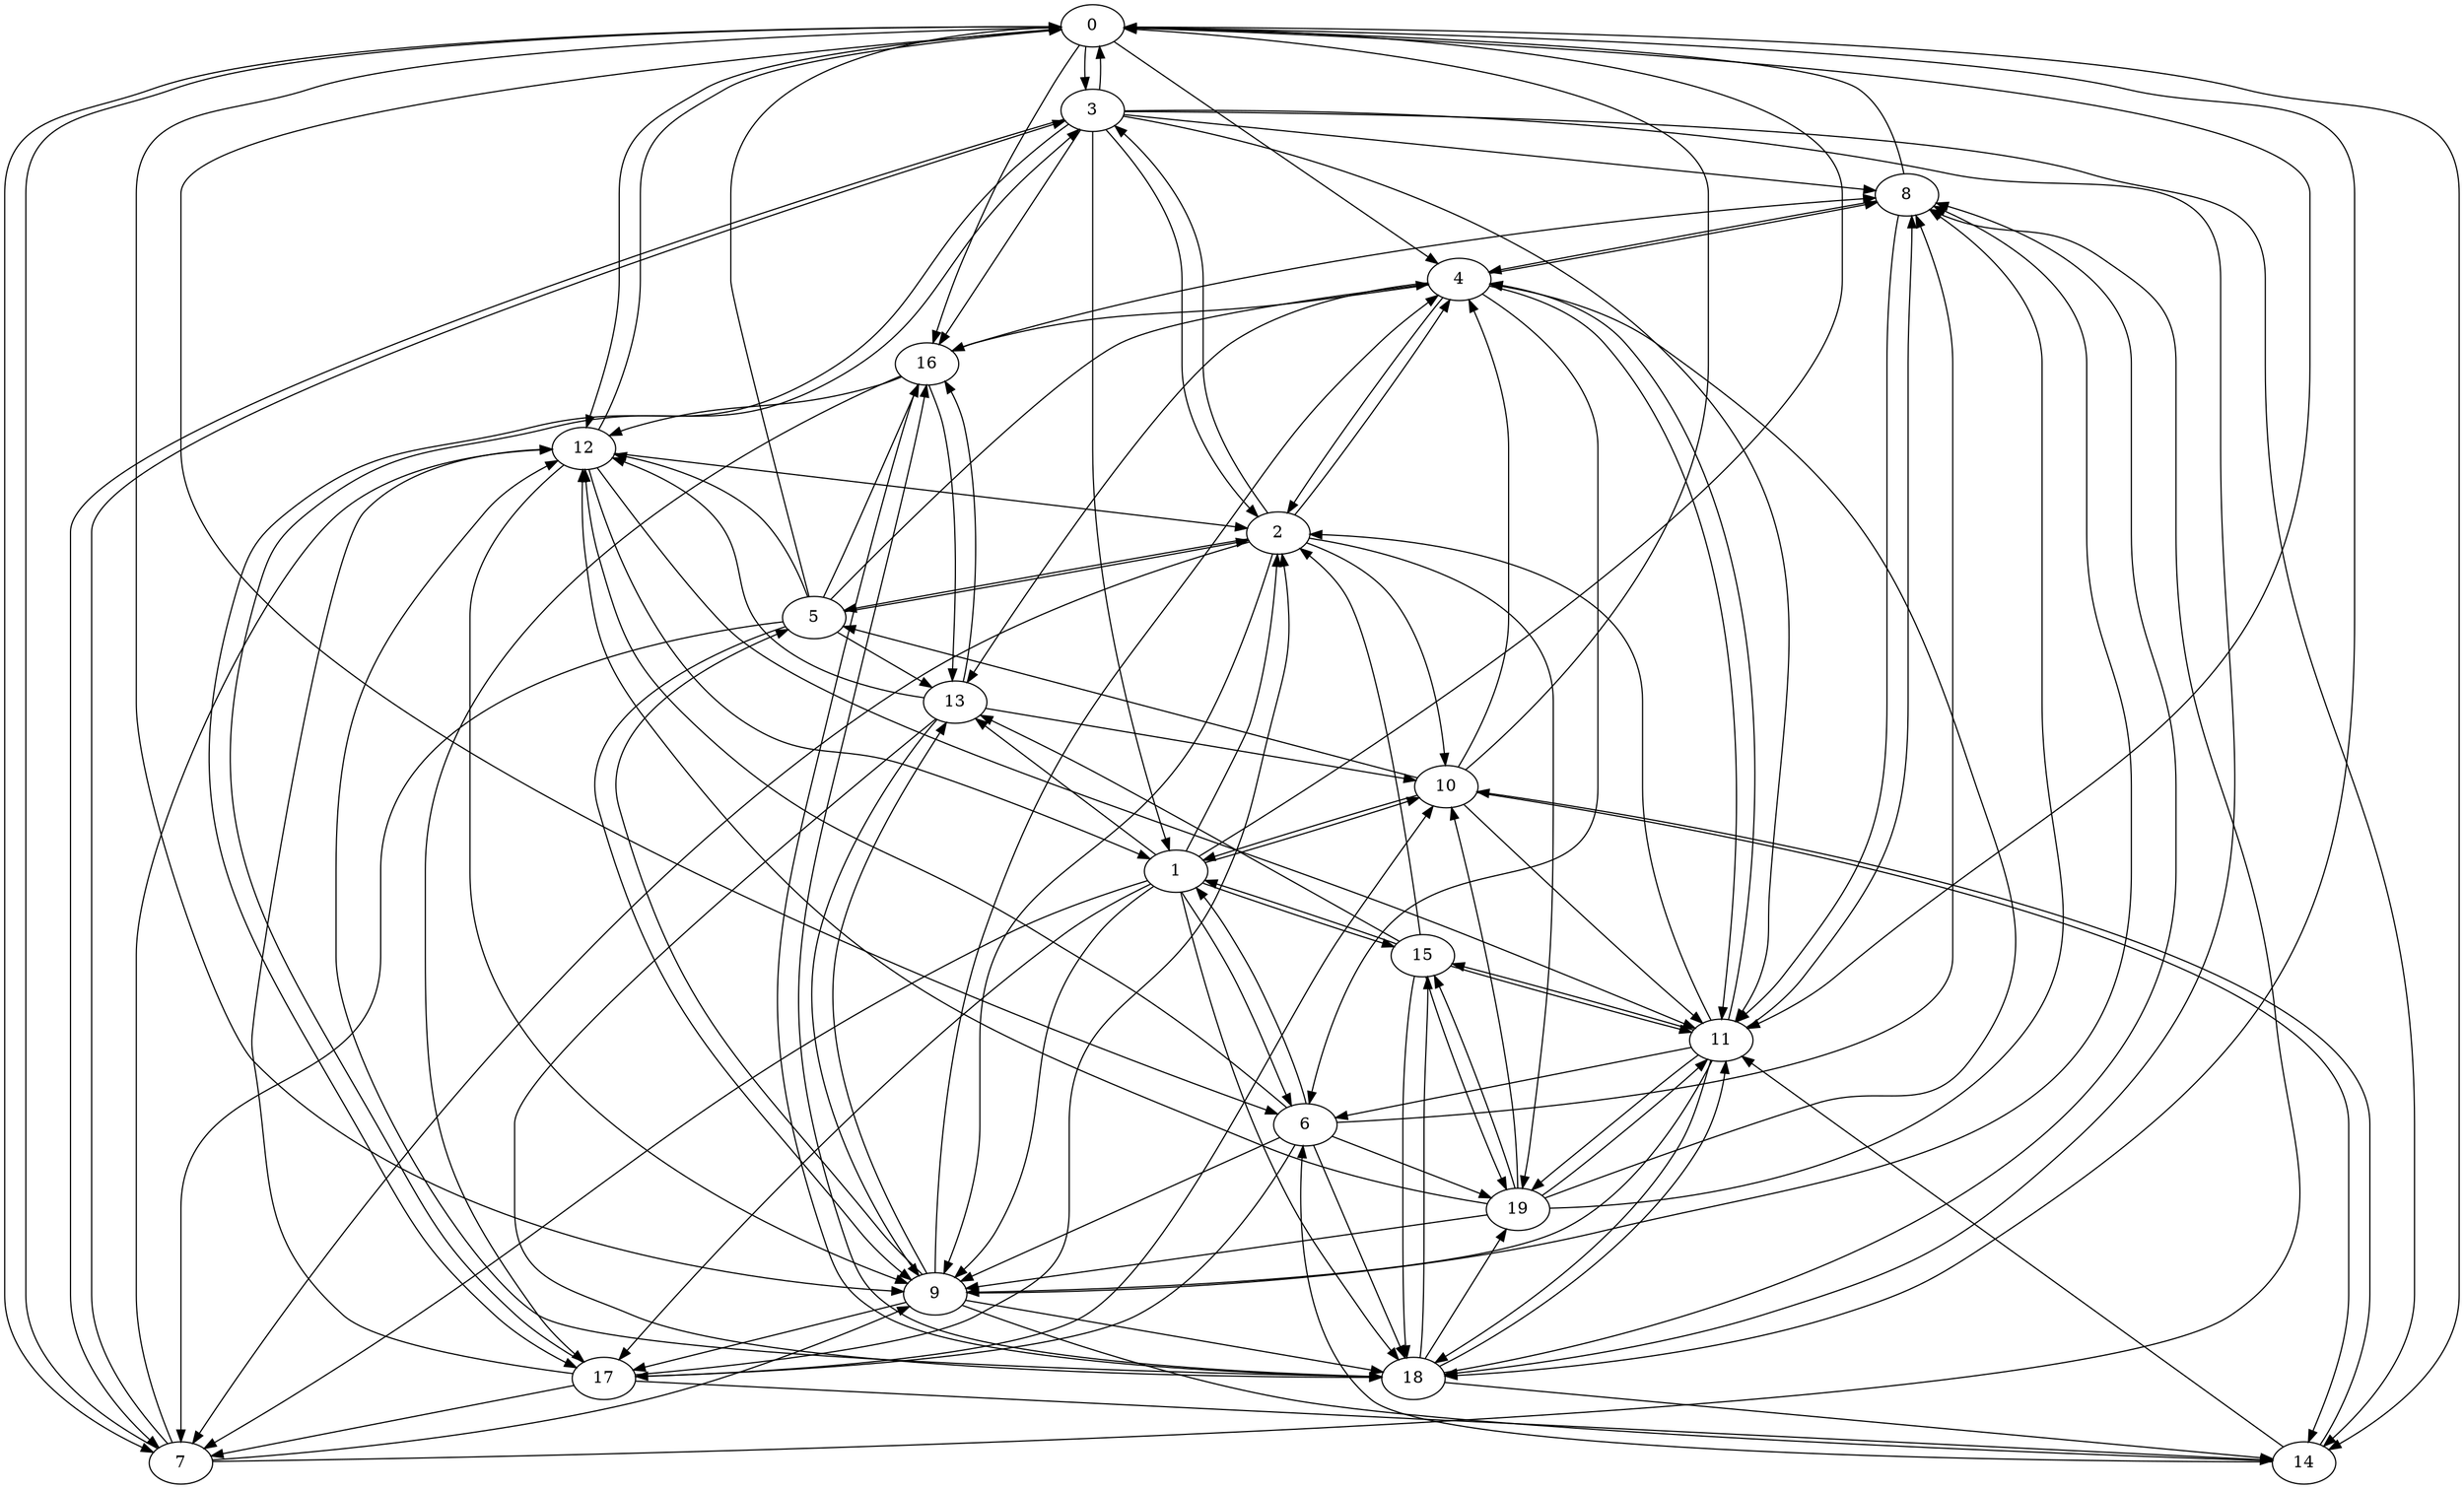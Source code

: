 digraph {0 -> 3[Label=3];
0 -> 16[Label=4];
0 -> 6[Label=6];
0 -> 12[Label=10];
0 -> 11[Label=5];
0 -> 18[Label=1];
0 -> 14[Label=8];
0 -> 4[Label=3];
0 -> 9[Label=4];
0 -> 7[Label=4];
1 -> 2[Label=6];
1 -> 17[Label=1];
1 -> 13[Label=1];
1 -> 9[Label=6];
1 -> 0[Label=3];
1 -> 18[Label=9];
1 -> 7[Label=1];
1 -> 10[Label=9];
1 -> 15[Label=1];
1 -> 6[Label=4];
2 -> 19[Label=4];
2 -> 9[Label=4];
2 -> 3[Label=10];
2 -> 4[Label=1];
2 -> 5[Label=8];
2 -> 7[Label=8];
2 -> 10[Label=2];
3 -> 17[Label=7];
3 -> 16[Label=10];
3 -> 11[Label=7];
3 -> 8[Label=1];
3 -> 2[Label=1];
3 -> 0[Label=4];
3 -> 18[Label=10];
3 -> 1[Label=10];
3 -> 7[Label=7];
3 -> 14[Label=9];
4 -> 2[Label=8];
4 -> 16[Label=7];
4 -> 8[Label=6];
4 -> 13[Label=7];
4 -> 6[Label=6];
4 -> 11[Label=1];
5 -> 16[Label=8];
5 -> 9[Label=2];
5 -> 2[Label=7];
5 -> 7[Label=2];
5 -> 4[Label=9];
5 -> 13[Label=3];
5 -> 0[Label=5];
5 -> 12[Label=3];
6 -> 8[Label=6];
6 -> 1[Label=1];
6 -> 18[Label=2];
6 -> 19[Label=2];
6 -> 17[Label=4];
6 -> 12[Label=8];
6 -> 9[Label=1];
7 -> 8[Label=3];
7 -> 3[Label=10];
7 -> 9[Label=1];
7 -> 0[Label=3];
7 -> 12[Label=9];
8 -> 11[Label=8];
8 -> 4[Label=3];
8 -> 0[Label=8];
9 -> 13[Label=5];
9 -> 8[Label=5];
9 -> 17[Label=2];
9 -> 5[Label=2];
9 -> 4[Label=1];
9 -> 14[Label=9];
9 -> 18[Label=10];
10 -> 5[Label=8];
10 -> 11[Label=2];
10 -> 14[Label=8];
10 -> 4[Label=2];
10 -> 1[Label=7];
10 -> 0[Label=1];
11 -> 15[Label=7];
11 -> 8[Label=10];
11 -> 4[Label=10];
11 -> 6[Label=4];
11 -> 18[Label=8];
11 -> 2[Label=10];
11 -> 9[Label=1];
11 -> 19[Label=5];
12 -> 9[Label=1];
12 -> 0[Label=3];
12 -> 1[Label=1];
12 -> 2[Label=6];
12 -> 11[Label=1];
13 -> 12[Label=10];
13 -> 10[Label=4];
13 -> 9[Label=9];
13 -> 16[Label=3];
13 -> 18[Label=3];
14 -> 10[Label=2];
14 -> 6[Label=3];
14 -> 11[Label=5];
15 -> 2[Label=3];
15 -> 11[Label=2];
15 -> 19[Label=2];
15 -> 18[Label=3];
15 -> 13[Label=1];
15 -> 1[Label=10];
16 -> 13[Label=9];
16 -> 17[Label=10];
16 -> 18[Label=9];
16 -> 8[Label=8];
16 -> 12[Label=8];
17 -> 2[Label=2];
17 -> 7[Label=9];
17 -> 14[Label=10];
17 -> 3[Label=9];
17 -> 10[Label=6];
17 -> 12[Label=1];
18 -> 8[Label=3];
18 -> 11[Label=10];
18 -> 16[Label=6];
18 -> 19[Label=8];
18 -> 15[Label=1];
18 -> 14[Label=8];
18 -> 12[Label=5];
19 -> 4[Label=2];
19 -> 8[Label=8];
19 -> 11[Label=5];
19 -> 9[Label=7];
19 -> 15[Label=4];
19 -> 10[Label=10];
19 -> 12[Label=7];
}